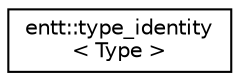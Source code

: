 digraph "Graphical Class Hierarchy"
{
 // LATEX_PDF_SIZE
  edge [fontname="Helvetica",fontsize="10",labelfontname="Helvetica",labelfontsize="10"];
  node [fontname="Helvetica",fontsize="10",shape=record];
  rankdir="LR";
  Node0 [label="entt::type_identity\l\< Type \>",height=0.2,width=0.4,color="black", fillcolor="white", style="filled",URL="$structentt_1_1type__identity.html",tooltip="Identity type trait."];
}
